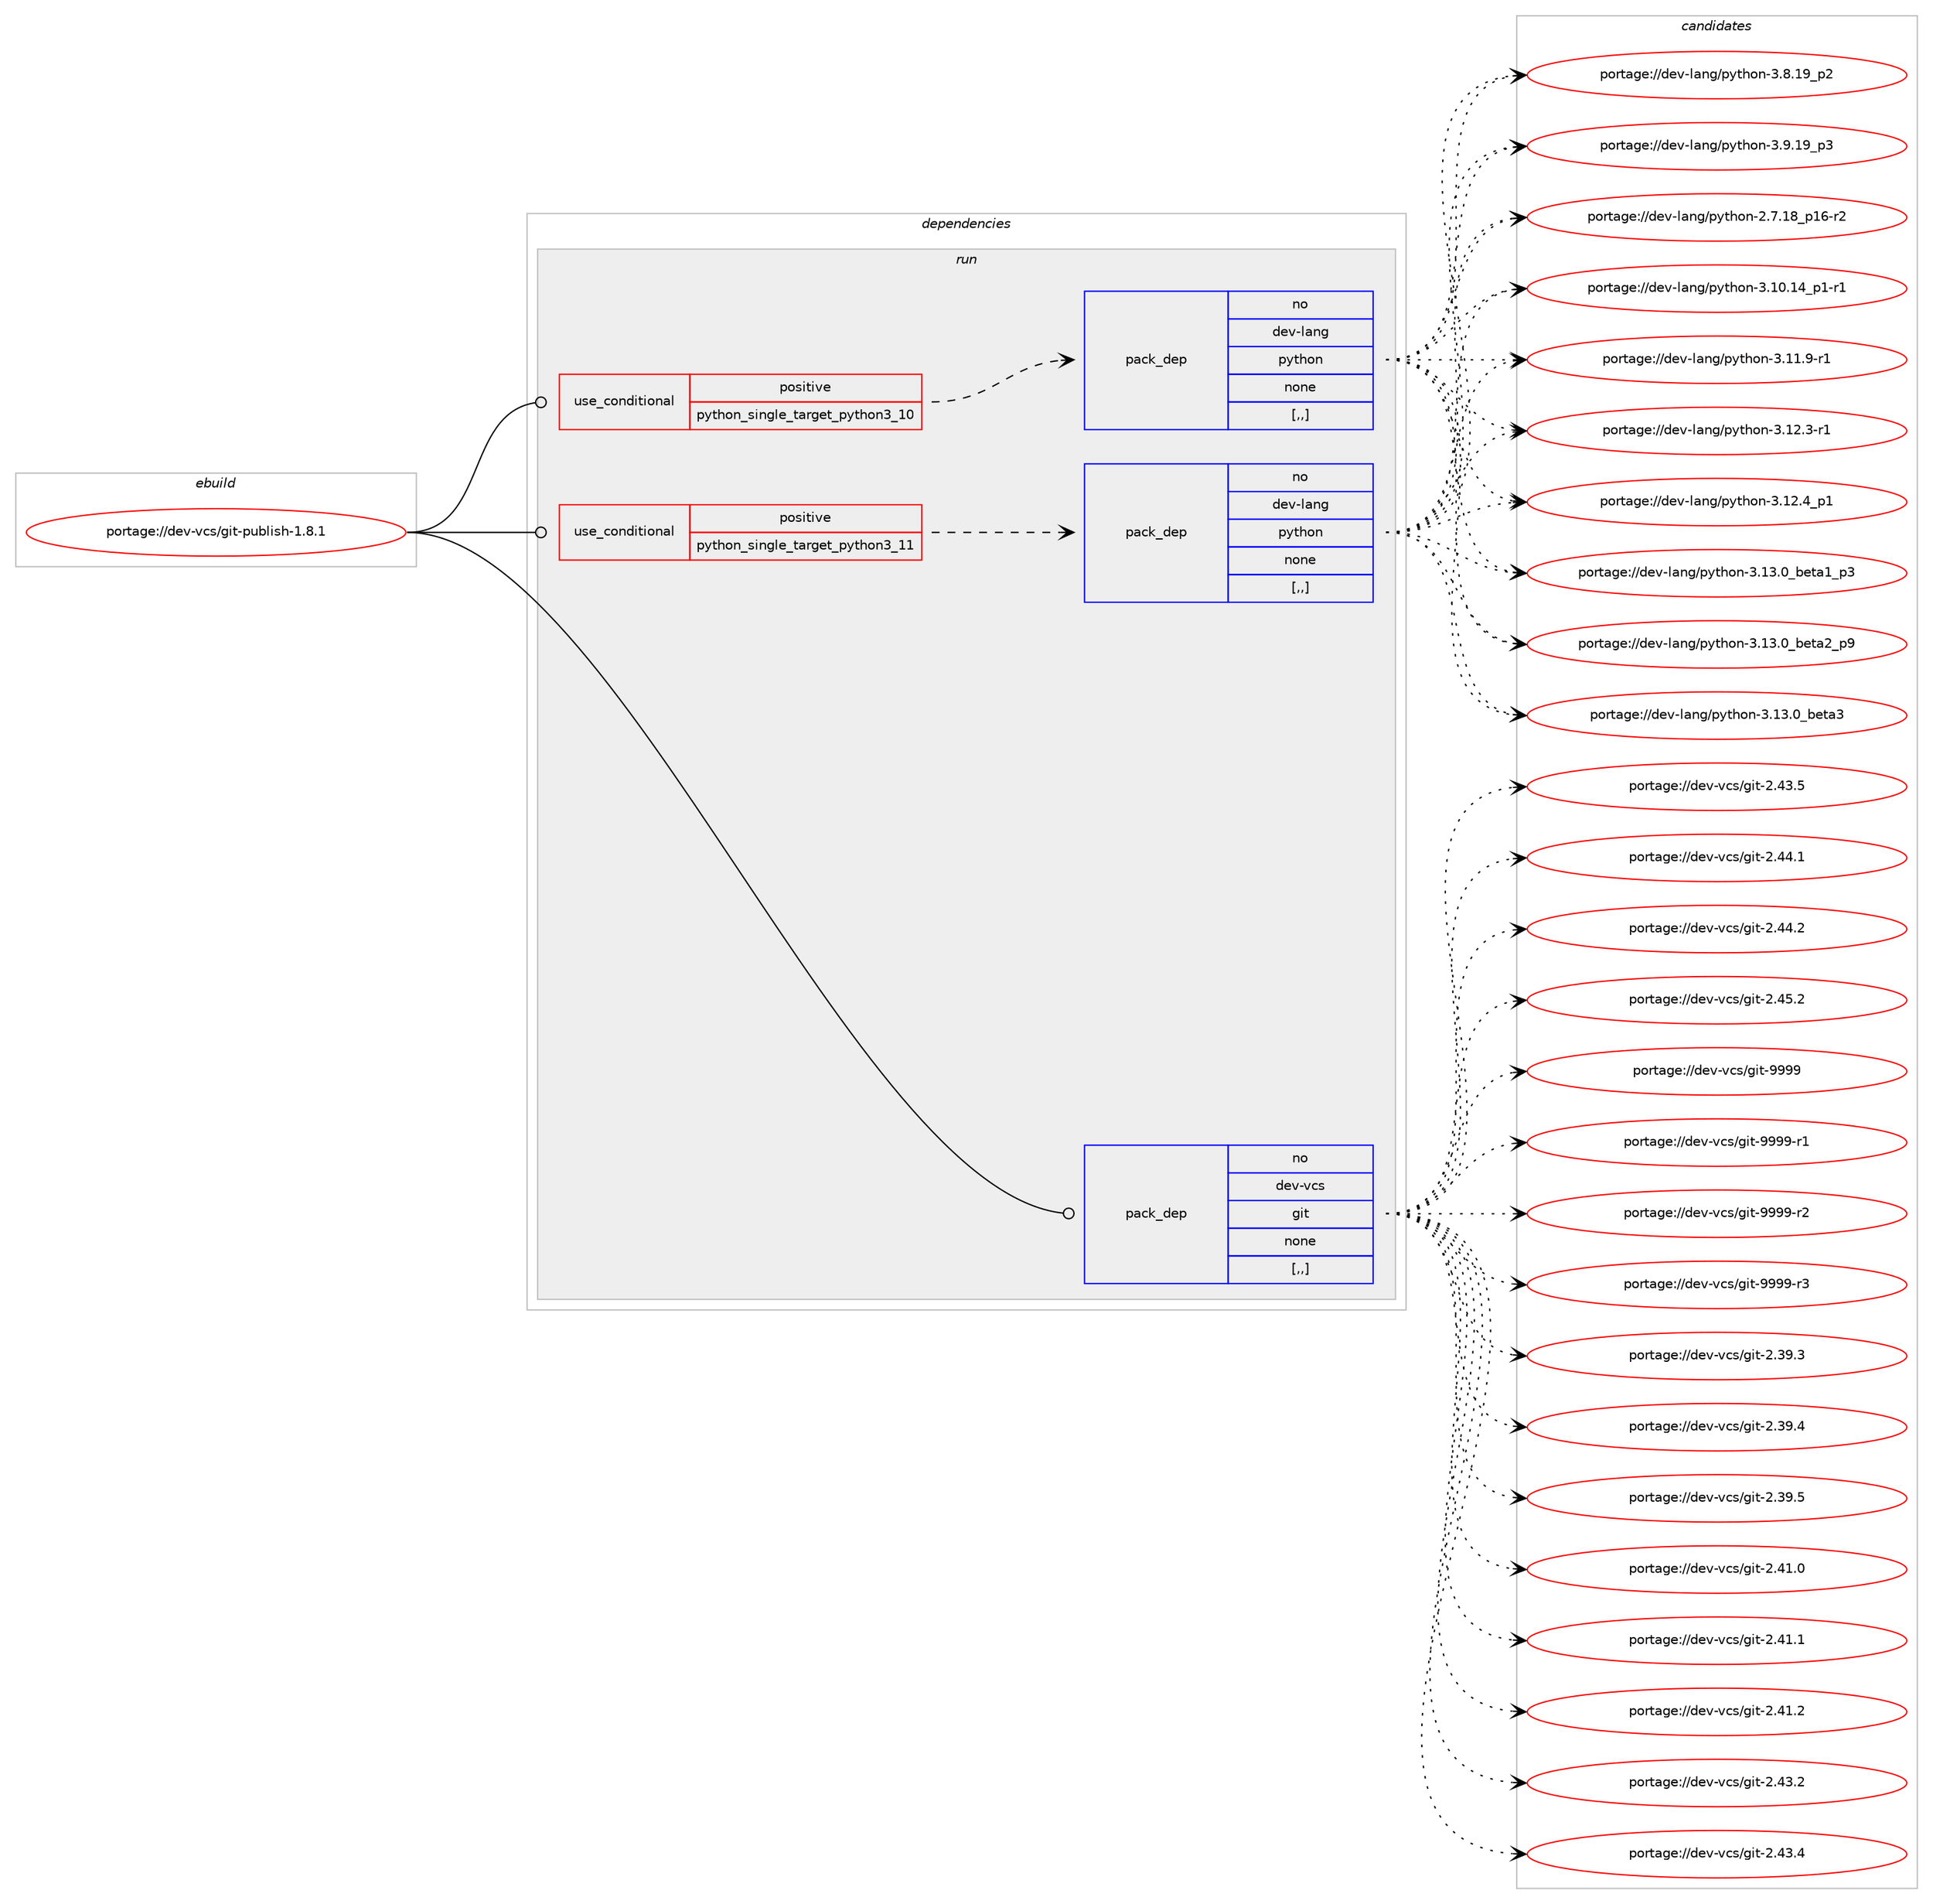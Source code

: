 digraph prolog {

# *************
# Graph options
# *************

newrank=true;
concentrate=true;
compound=true;
graph [rankdir=LR,fontname=Helvetica,fontsize=10,ranksep=1.5];#, ranksep=2.5, nodesep=0.2];
edge  [arrowhead=vee];
node  [fontname=Helvetica,fontsize=10];

# **********
# The ebuild
# **********

subgraph cluster_leftcol {
color=gray;
rank=same;
label=<<i>ebuild</i>>;
id [label="portage://dev-vcs/git-publish-1.8.1", color=red, width=4, href="../dev-vcs/git-publish-1.8.1.svg"];
}

# ****************
# The dependencies
# ****************

subgraph cluster_midcol {
color=gray;
label=<<i>dependencies</i>>;
subgraph cluster_compile {
fillcolor="#eeeeee";
style=filled;
label=<<i>compile</i>>;
}
subgraph cluster_compileandrun {
fillcolor="#eeeeee";
style=filled;
label=<<i>compile and run</i>>;
}
subgraph cluster_run {
fillcolor="#eeeeee";
style=filled;
label=<<i>run</i>>;
subgraph cond61089 {
dependency217968 [label=<<TABLE BORDER="0" CELLBORDER="1" CELLSPACING="0" CELLPADDING="4"><TR><TD ROWSPAN="3" CELLPADDING="10">use_conditional</TD></TR><TR><TD>positive</TD></TR><TR><TD>python_single_target_python3_10</TD></TR></TABLE>>, shape=none, color=red];
subgraph pack155436 {
dependency217969 [label=<<TABLE BORDER="0" CELLBORDER="1" CELLSPACING="0" CELLPADDING="4" WIDTH="220"><TR><TD ROWSPAN="6" CELLPADDING="30">pack_dep</TD></TR><TR><TD WIDTH="110">no</TD></TR><TR><TD>dev-lang</TD></TR><TR><TD>python</TD></TR><TR><TD>none</TD></TR><TR><TD>[,,]</TD></TR></TABLE>>, shape=none, color=blue];
}
dependency217968:e -> dependency217969:w [weight=20,style="dashed",arrowhead="vee"];
}
id:e -> dependency217968:w [weight=20,style="solid",arrowhead="odot"];
subgraph cond61090 {
dependency217970 [label=<<TABLE BORDER="0" CELLBORDER="1" CELLSPACING="0" CELLPADDING="4"><TR><TD ROWSPAN="3" CELLPADDING="10">use_conditional</TD></TR><TR><TD>positive</TD></TR><TR><TD>python_single_target_python3_11</TD></TR></TABLE>>, shape=none, color=red];
subgraph pack155437 {
dependency217971 [label=<<TABLE BORDER="0" CELLBORDER="1" CELLSPACING="0" CELLPADDING="4" WIDTH="220"><TR><TD ROWSPAN="6" CELLPADDING="30">pack_dep</TD></TR><TR><TD WIDTH="110">no</TD></TR><TR><TD>dev-lang</TD></TR><TR><TD>python</TD></TR><TR><TD>none</TD></TR><TR><TD>[,,]</TD></TR></TABLE>>, shape=none, color=blue];
}
dependency217970:e -> dependency217971:w [weight=20,style="dashed",arrowhead="vee"];
}
id:e -> dependency217970:w [weight=20,style="solid",arrowhead="odot"];
subgraph pack155438 {
dependency217972 [label=<<TABLE BORDER="0" CELLBORDER="1" CELLSPACING="0" CELLPADDING="4" WIDTH="220"><TR><TD ROWSPAN="6" CELLPADDING="30">pack_dep</TD></TR><TR><TD WIDTH="110">no</TD></TR><TR><TD>dev-vcs</TD></TR><TR><TD>git</TD></TR><TR><TD>none</TD></TR><TR><TD>[,,]</TD></TR></TABLE>>, shape=none, color=blue];
}
id:e -> dependency217972:w [weight=20,style="solid",arrowhead="odot"];
}
}

# **************
# The candidates
# **************

subgraph cluster_choices {
rank=same;
color=gray;
label=<<i>candidates</i>>;

subgraph choice155436 {
color=black;
nodesep=1;
choice100101118451089711010347112121116104111110455046554649569511249544511450 [label="portage://dev-lang/python-2.7.18_p16-r2", color=red, width=4,href="../dev-lang/python-2.7.18_p16-r2.svg"];
choice100101118451089711010347112121116104111110455146494846495295112494511449 [label="portage://dev-lang/python-3.10.14_p1-r1", color=red, width=4,href="../dev-lang/python-3.10.14_p1-r1.svg"];
choice100101118451089711010347112121116104111110455146494946574511449 [label="portage://dev-lang/python-3.11.9-r1", color=red, width=4,href="../dev-lang/python-3.11.9-r1.svg"];
choice100101118451089711010347112121116104111110455146495046514511449 [label="portage://dev-lang/python-3.12.3-r1", color=red, width=4,href="../dev-lang/python-3.12.3-r1.svg"];
choice100101118451089711010347112121116104111110455146495046529511249 [label="portage://dev-lang/python-3.12.4_p1", color=red, width=4,href="../dev-lang/python-3.12.4_p1.svg"];
choice10010111845108971101034711212111610411111045514649514648959810111697499511251 [label="portage://dev-lang/python-3.13.0_beta1_p3", color=red, width=4,href="../dev-lang/python-3.13.0_beta1_p3.svg"];
choice10010111845108971101034711212111610411111045514649514648959810111697509511257 [label="portage://dev-lang/python-3.13.0_beta2_p9", color=red, width=4,href="../dev-lang/python-3.13.0_beta2_p9.svg"];
choice1001011184510897110103471121211161041111104551464951464895981011169751 [label="portage://dev-lang/python-3.13.0_beta3", color=red, width=4,href="../dev-lang/python-3.13.0_beta3.svg"];
choice100101118451089711010347112121116104111110455146564649579511250 [label="portage://dev-lang/python-3.8.19_p2", color=red, width=4,href="../dev-lang/python-3.8.19_p2.svg"];
choice100101118451089711010347112121116104111110455146574649579511251 [label="portage://dev-lang/python-3.9.19_p3", color=red, width=4,href="../dev-lang/python-3.9.19_p3.svg"];
dependency217969:e -> choice100101118451089711010347112121116104111110455046554649569511249544511450:w [style=dotted,weight="100"];
dependency217969:e -> choice100101118451089711010347112121116104111110455146494846495295112494511449:w [style=dotted,weight="100"];
dependency217969:e -> choice100101118451089711010347112121116104111110455146494946574511449:w [style=dotted,weight="100"];
dependency217969:e -> choice100101118451089711010347112121116104111110455146495046514511449:w [style=dotted,weight="100"];
dependency217969:e -> choice100101118451089711010347112121116104111110455146495046529511249:w [style=dotted,weight="100"];
dependency217969:e -> choice10010111845108971101034711212111610411111045514649514648959810111697499511251:w [style=dotted,weight="100"];
dependency217969:e -> choice10010111845108971101034711212111610411111045514649514648959810111697509511257:w [style=dotted,weight="100"];
dependency217969:e -> choice1001011184510897110103471121211161041111104551464951464895981011169751:w [style=dotted,weight="100"];
dependency217969:e -> choice100101118451089711010347112121116104111110455146564649579511250:w [style=dotted,weight="100"];
dependency217969:e -> choice100101118451089711010347112121116104111110455146574649579511251:w [style=dotted,weight="100"];
}
subgraph choice155437 {
color=black;
nodesep=1;
choice100101118451089711010347112121116104111110455046554649569511249544511450 [label="portage://dev-lang/python-2.7.18_p16-r2", color=red, width=4,href="../dev-lang/python-2.7.18_p16-r2.svg"];
choice100101118451089711010347112121116104111110455146494846495295112494511449 [label="portage://dev-lang/python-3.10.14_p1-r1", color=red, width=4,href="../dev-lang/python-3.10.14_p1-r1.svg"];
choice100101118451089711010347112121116104111110455146494946574511449 [label="portage://dev-lang/python-3.11.9-r1", color=red, width=4,href="../dev-lang/python-3.11.9-r1.svg"];
choice100101118451089711010347112121116104111110455146495046514511449 [label="portage://dev-lang/python-3.12.3-r1", color=red, width=4,href="../dev-lang/python-3.12.3-r1.svg"];
choice100101118451089711010347112121116104111110455146495046529511249 [label="portage://dev-lang/python-3.12.4_p1", color=red, width=4,href="../dev-lang/python-3.12.4_p1.svg"];
choice10010111845108971101034711212111610411111045514649514648959810111697499511251 [label="portage://dev-lang/python-3.13.0_beta1_p3", color=red, width=4,href="../dev-lang/python-3.13.0_beta1_p3.svg"];
choice10010111845108971101034711212111610411111045514649514648959810111697509511257 [label="portage://dev-lang/python-3.13.0_beta2_p9", color=red, width=4,href="../dev-lang/python-3.13.0_beta2_p9.svg"];
choice1001011184510897110103471121211161041111104551464951464895981011169751 [label="portage://dev-lang/python-3.13.0_beta3", color=red, width=4,href="../dev-lang/python-3.13.0_beta3.svg"];
choice100101118451089711010347112121116104111110455146564649579511250 [label="portage://dev-lang/python-3.8.19_p2", color=red, width=4,href="../dev-lang/python-3.8.19_p2.svg"];
choice100101118451089711010347112121116104111110455146574649579511251 [label="portage://dev-lang/python-3.9.19_p3", color=red, width=4,href="../dev-lang/python-3.9.19_p3.svg"];
dependency217971:e -> choice100101118451089711010347112121116104111110455046554649569511249544511450:w [style=dotted,weight="100"];
dependency217971:e -> choice100101118451089711010347112121116104111110455146494846495295112494511449:w [style=dotted,weight="100"];
dependency217971:e -> choice100101118451089711010347112121116104111110455146494946574511449:w [style=dotted,weight="100"];
dependency217971:e -> choice100101118451089711010347112121116104111110455146495046514511449:w [style=dotted,weight="100"];
dependency217971:e -> choice100101118451089711010347112121116104111110455146495046529511249:w [style=dotted,weight="100"];
dependency217971:e -> choice10010111845108971101034711212111610411111045514649514648959810111697499511251:w [style=dotted,weight="100"];
dependency217971:e -> choice10010111845108971101034711212111610411111045514649514648959810111697509511257:w [style=dotted,weight="100"];
dependency217971:e -> choice1001011184510897110103471121211161041111104551464951464895981011169751:w [style=dotted,weight="100"];
dependency217971:e -> choice100101118451089711010347112121116104111110455146564649579511250:w [style=dotted,weight="100"];
dependency217971:e -> choice100101118451089711010347112121116104111110455146574649579511251:w [style=dotted,weight="100"];
}
subgraph choice155438 {
color=black;
nodesep=1;
choice10010111845118991154710310511645504651574651 [label="portage://dev-vcs/git-2.39.3", color=red, width=4,href="../dev-vcs/git-2.39.3.svg"];
choice10010111845118991154710310511645504651574652 [label="portage://dev-vcs/git-2.39.4", color=red, width=4,href="../dev-vcs/git-2.39.4.svg"];
choice10010111845118991154710310511645504651574653 [label="portage://dev-vcs/git-2.39.5", color=red, width=4,href="../dev-vcs/git-2.39.5.svg"];
choice10010111845118991154710310511645504652494648 [label="portage://dev-vcs/git-2.41.0", color=red, width=4,href="../dev-vcs/git-2.41.0.svg"];
choice10010111845118991154710310511645504652494649 [label="portage://dev-vcs/git-2.41.1", color=red, width=4,href="../dev-vcs/git-2.41.1.svg"];
choice10010111845118991154710310511645504652494650 [label="portage://dev-vcs/git-2.41.2", color=red, width=4,href="../dev-vcs/git-2.41.2.svg"];
choice10010111845118991154710310511645504652514650 [label="portage://dev-vcs/git-2.43.2", color=red, width=4,href="../dev-vcs/git-2.43.2.svg"];
choice10010111845118991154710310511645504652514652 [label="portage://dev-vcs/git-2.43.4", color=red, width=4,href="../dev-vcs/git-2.43.4.svg"];
choice10010111845118991154710310511645504652514653 [label="portage://dev-vcs/git-2.43.5", color=red, width=4,href="../dev-vcs/git-2.43.5.svg"];
choice10010111845118991154710310511645504652524649 [label="portage://dev-vcs/git-2.44.1", color=red, width=4,href="../dev-vcs/git-2.44.1.svg"];
choice10010111845118991154710310511645504652524650 [label="portage://dev-vcs/git-2.44.2", color=red, width=4,href="../dev-vcs/git-2.44.2.svg"];
choice10010111845118991154710310511645504652534650 [label="portage://dev-vcs/git-2.45.2", color=red, width=4,href="../dev-vcs/git-2.45.2.svg"];
choice1001011184511899115471031051164557575757 [label="portage://dev-vcs/git-9999", color=red, width=4,href="../dev-vcs/git-9999.svg"];
choice10010111845118991154710310511645575757574511449 [label="portage://dev-vcs/git-9999-r1", color=red, width=4,href="../dev-vcs/git-9999-r1.svg"];
choice10010111845118991154710310511645575757574511450 [label="portage://dev-vcs/git-9999-r2", color=red, width=4,href="../dev-vcs/git-9999-r2.svg"];
choice10010111845118991154710310511645575757574511451 [label="portage://dev-vcs/git-9999-r3", color=red, width=4,href="../dev-vcs/git-9999-r3.svg"];
dependency217972:e -> choice10010111845118991154710310511645504651574651:w [style=dotted,weight="100"];
dependency217972:e -> choice10010111845118991154710310511645504651574652:w [style=dotted,weight="100"];
dependency217972:e -> choice10010111845118991154710310511645504651574653:w [style=dotted,weight="100"];
dependency217972:e -> choice10010111845118991154710310511645504652494648:w [style=dotted,weight="100"];
dependency217972:e -> choice10010111845118991154710310511645504652494649:w [style=dotted,weight="100"];
dependency217972:e -> choice10010111845118991154710310511645504652494650:w [style=dotted,weight="100"];
dependency217972:e -> choice10010111845118991154710310511645504652514650:w [style=dotted,weight="100"];
dependency217972:e -> choice10010111845118991154710310511645504652514652:w [style=dotted,weight="100"];
dependency217972:e -> choice10010111845118991154710310511645504652514653:w [style=dotted,weight="100"];
dependency217972:e -> choice10010111845118991154710310511645504652524649:w [style=dotted,weight="100"];
dependency217972:e -> choice10010111845118991154710310511645504652524650:w [style=dotted,weight="100"];
dependency217972:e -> choice10010111845118991154710310511645504652534650:w [style=dotted,weight="100"];
dependency217972:e -> choice1001011184511899115471031051164557575757:w [style=dotted,weight="100"];
dependency217972:e -> choice10010111845118991154710310511645575757574511449:w [style=dotted,weight="100"];
dependency217972:e -> choice10010111845118991154710310511645575757574511450:w [style=dotted,weight="100"];
dependency217972:e -> choice10010111845118991154710310511645575757574511451:w [style=dotted,weight="100"];
}
}

}

